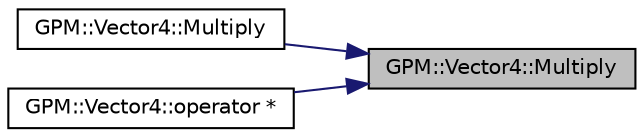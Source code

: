 digraph "GPM::Vector4::Multiply"
{
 // INTERACTIVE_SVG=YES
 // LATEX_PDF_SIZE
  edge [fontname="Helvetica",fontsize="10",labelfontname="Helvetica",labelfontsize="10"];
  node [fontname="Helvetica",fontsize="10",shape=record];
  rankdir="RL";
  Node233 [label="GPM::Vector4::Multiply",height=0.2,width=0.4,color="black", fillcolor="grey75", style="filled", fontcolor="black",tooltip="Multiply scalar to x, y and z."];
  Node233 -> Node234 [dir="back",color="midnightblue",fontsize="10",style="solid",fontname="Helvetica"];
  Node234 [label="GPM::Vector4::Multiply",height=0.2,width=0.4,color="black", fillcolor="white", style="filled",URL="$struct_g_p_m_1_1_vector4.html#a72fe14973b9fe1187b60c57d762c94f1",tooltip="Multiply scalar to vector left."];
  Node233 -> Node235 [dir="back",color="midnightblue",fontsize="10",style="solid",fontname="Helvetica"];
  Node235 [label="GPM::Vector4::operator *",height=0.2,width=0.4,color="black", fillcolor="white", style="filled",URL="$struct_g_p_m_1_1_vector4.html#a7d5e8ee88898233040dd8c8ae6ef985e",tooltip="Return the multiplication of scalar and actual vector."];
}
